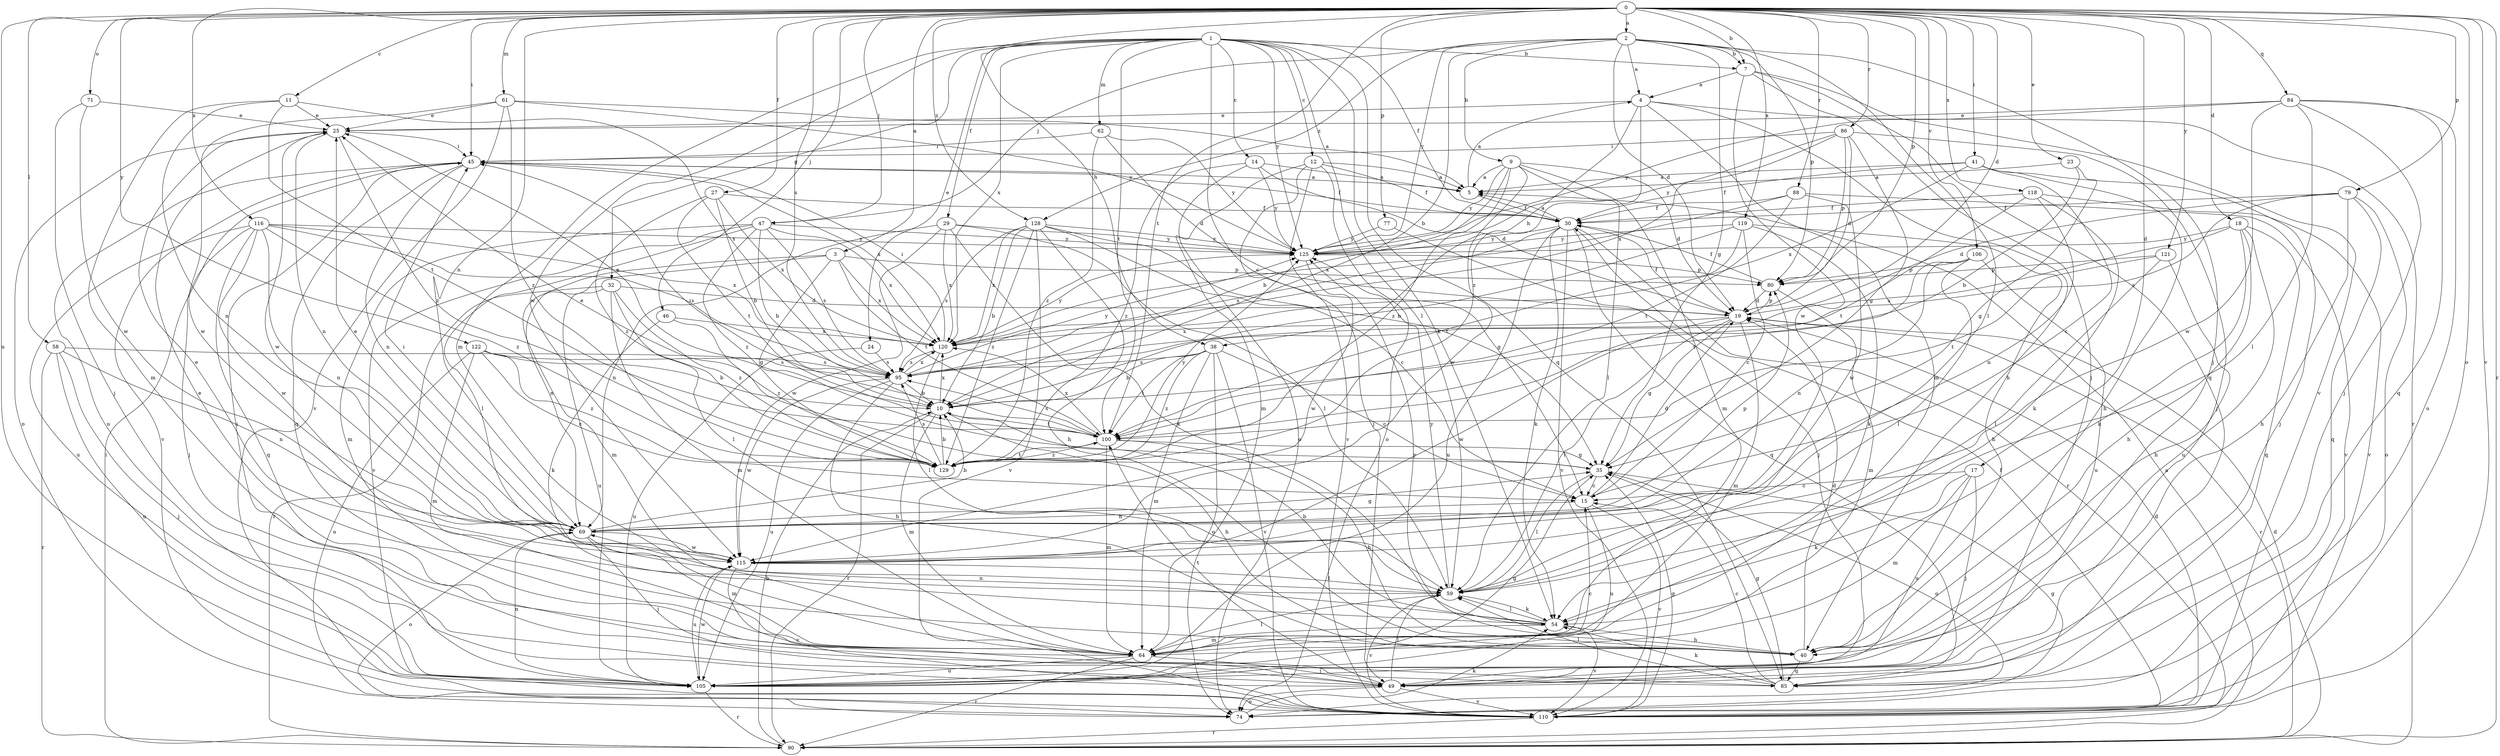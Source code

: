 strict digraph  {
0;
1;
2;
3;
4;
5;
7;
9;
10;
11;
12;
14;
15;
17;
18;
19;
23;
24;
25;
27;
29;
30;
32;
35;
38;
40;
41;
45;
46;
47;
49;
54;
58;
59;
61;
62;
64;
69;
71;
74;
77;
79;
80;
84;
85;
86;
88;
90;
95;
100;
105;
106;
110;
115;
116;
118;
119;
120;
121;
122;
125;
128;
129;
0 -> 2  [label=a];
0 -> 3  [label=a];
0 -> 7  [label=b];
0 -> 11  [label=c];
0 -> 17  [label=d];
0 -> 18  [label=d];
0 -> 19  [label=d];
0 -> 23  [label=e];
0 -> 27  [label=f];
0 -> 38  [label=h];
0 -> 41  [label=i];
0 -> 45  [label=i];
0 -> 46  [label=j];
0 -> 47  [label=j];
0 -> 58  [label=l];
0 -> 61  [label=m];
0 -> 69  [label=n];
0 -> 71  [label=o];
0 -> 74  [label=o];
0 -> 77  [label=p];
0 -> 79  [label=p];
0 -> 80  [label=p];
0 -> 84  [label=q];
0 -> 86  [label=r];
0 -> 88  [label=r];
0 -> 90  [label=r];
0 -> 95  [label=s];
0 -> 100  [label=t];
0 -> 105  [label=u];
0 -> 106  [label=v];
0 -> 110  [label=v];
0 -> 116  [label=x];
0 -> 118  [label=x];
0 -> 119  [label=x];
0 -> 121  [label=y];
0 -> 122  [label=y];
0 -> 128  [label=z];
1 -> 7  [label=b];
1 -> 12  [label=c];
1 -> 14  [label=c];
1 -> 15  [label=c];
1 -> 24  [label=e];
1 -> 29  [label=f];
1 -> 30  [label=f];
1 -> 32  [label=g];
1 -> 54  [label=k];
1 -> 59  [label=l];
1 -> 62  [label=m];
1 -> 64  [label=m];
1 -> 85  [label=q];
1 -> 100  [label=t];
1 -> 115  [label=w];
1 -> 120  [label=x];
1 -> 125  [label=y];
2 -> 4  [label=a];
2 -> 7  [label=b];
2 -> 9  [label=b];
2 -> 10  [label=b];
2 -> 19  [label=d];
2 -> 35  [label=g];
2 -> 47  [label=j];
2 -> 49  [label=j];
2 -> 59  [label=l];
2 -> 80  [label=p];
2 -> 125  [label=y];
2 -> 128  [label=z];
3 -> 35  [label=g];
3 -> 64  [label=m];
3 -> 69  [label=n];
3 -> 80  [label=p];
3 -> 100  [label=t];
3 -> 120  [label=x];
4 -> 25  [label=e];
4 -> 38  [label=h];
4 -> 40  [label=h];
4 -> 64  [label=m];
4 -> 90  [label=r];
4 -> 129  [label=z];
5 -> 4  [label=a];
5 -> 30  [label=f];
7 -> 4  [label=a];
7 -> 49  [label=j];
7 -> 85  [label=q];
7 -> 110  [label=v];
7 -> 115  [label=w];
9 -> 5  [label=a];
9 -> 10  [label=b];
9 -> 19  [label=d];
9 -> 59  [label=l];
9 -> 64  [label=m];
9 -> 115  [label=w];
9 -> 125  [label=y];
9 -> 129  [label=z];
10 -> 25  [label=e];
10 -> 40  [label=h];
10 -> 64  [label=m];
10 -> 90  [label=r];
10 -> 100  [label=t];
10 -> 120  [label=x];
11 -> 25  [label=e];
11 -> 64  [label=m];
11 -> 69  [label=n];
11 -> 95  [label=s];
11 -> 100  [label=t];
12 -> 5  [label=a];
12 -> 30  [label=f];
12 -> 49  [label=j];
12 -> 64  [label=m];
12 -> 74  [label=o];
12 -> 110  [label=v];
14 -> 5  [label=a];
14 -> 19  [label=d];
14 -> 74  [label=o];
14 -> 125  [label=y];
14 -> 129  [label=z];
15 -> 19  [label=d];
15 -> 69  [label=n];
15 -> 105  [label=u];
15 -> 110  [label=v];
17 -> 15  [label=c];
17 -> 49  [label=j];
17 -> 54  [label=k];
17 -> 64  [label=m];
17 -> 105  [label=u];
18 -> 40  [label=h];
18 -> 54  [label=k];
18 -> 85  [label=q];
18 -> 95  [label=s];
18 -> 105  [label=u];
18 -> 125  [label=y];
19 -> 30  [label=f];
19 -> 35  [label=g];
19 -> 59  [label=l];
19 -> 64  [label=m];
19 -> 80  [label=p];
19 -> 90  [label=r];
19 -> 115  [label=w];
19 -> 120  [label=x];
23 -> 5  [label=a];
23 -> 10  [label=b];
23 -> 35  [label=g];
24 -> 95  [label=s];
24 -> 105  [label=u];
25 -> 45  [label=i];
25 -> 69  [label=n];
25 -> 74  [label=o];
25 -> 115  [label=w];
25 -> 129  [label=z];
27 -> 10  [label=b];
27 -> 30  [label=f];
27 -> 100  [label=t];
27 -> 120  [label=x];
27 -> 129  [label=z];
29 -> 54  [label=k];
29 -> 59  [label=l];
29 -> 69  [label=n];
29 -> 115  [label=w];
29 -> 120  [label=x];
29 -> 125  [label=y];
30 -> 5  [label=a];
30 -> 54  [label=k];
30 -> 85  [label=q];
30 -> 90  [label=r];
30 -> 95  [label=s];
30 -> 105  [label=u];
30 -> 110  [label=v];
30 -> 125  [label=y];
32 -> 19  [label=d];
32 -> 59  [label=l];
32 -> 64  [label=m];
32 -> 90  [label=r];
32 -> 105  [label=u];
32 -> 129  [label=z];
35 -> 15  [label=c];
35 -> 25  [label=e];
35 -> 59  [label=l];
35 -> 74  [label=o];
38 -> 10  [label=b];
38 -> 15  [label=c];
38 -> 64  [label=m];
38 -> 74  [label=o];
38 -> 95  [label=s];
38 -> 100  [label=t];
38 -> 110  [label=v];
38 -> 129  [label=z];
40 -> 19  [label=d];
40 -> 25  [label=e];
40 -> 85  [label=q];
40 -> 125  [label=y];
41 -> 5  [label=a];
41 -> 15  [label=c];
41 -> 30  [label=f];
41 -> 40  [label=h];
41 -> 49  [label=j];
41 -> 120  [label=x];
45 -> 5  [label=a];
45 -> 30  [label=f];
45 -> 69  [label=n];
45 -> 85  [label=q];
45 -> 105  [label=u];
45 -> 110  [label=v];
45 -> 120  [label=x];
46 -> 54  [label=k];
46 -> 120  [label=x];
46 -> 129  [label=z];
47 -> 10  [label=b];
47 -> 59  [label=l];
47 -> 64  [label=m];
47 -> 95  [label=s];
47 -> 110  [label=v];
47 -> 120  [label=x];
47 -> 125  [label=y];
47 -> 129  [label=z];
49 -> 59  [label=l];
49 -> 74  [label=o];
49 -> 100  [label=t];
49 -> 110  [label=v];
54 -> 10  [label=b];
54 -> 40  [label=h];
54 -> 59  [label=l];
54 -> 64  [label=m];
54 -> 69  [label=n];
54 -> 110  [label=v];
58 -> 49  [label=j];
58 -> 69  [label=n];
58 -> 90  [label=r];
58 -> 95  [label=s];
58 -> 105  [label=u];
59 -> 25  [label=e];
59 -> 54  [label=k];
59 -> 110  [label=v];
59 -> 125  [label=y];
61 -> 5  [label=a];
61 -> 25  [label=e];
61 -> 110  [label=v];
61 -> 115  [label=w];
61 -> 125  [label=y];
61 -> 129  [label=z];
62 -> 19  [label=d];
62 -> 45  [label=i];
62 -> 125  [label=y];
62 -> 129  [label=z];
64 -> 49  [label=j];
64 -> 59  [label=l];
64 -> 90  [label=r];
64 -> 105  [label=u];
69 -> 10  [label=b];
69 -> 25  [label=e];
69 -> 35  [label=g];
69 -> 45  [label=i];
69 -> 49  [label=j];
69 -> 64  [label=m];
69 -> 74  [label=o];
69 -> 80  [label=p];
69 -> 115  [label=w];
71 -> 25  [label=e];
71 -> 49  [label=j];
71 -> 115  [label=w];
74 -> 35  [label=g];
74 -> 54  [label=k];
77 -> 49  [label=j];
77 -> 125  [label=y];
79 -> 19  [label=d];
79 -> 30  [label=f];
79 -> 40  [label=h];
79 -> 74  [label=o];
79 -> 85  [label=q];
79 -> 95  [label=s];
80 -> 19  [label=d];
80 -> 30  [label=f];
80 -> 64  [label=m];
84 -> 25  [label=e];
84 -> 49  [label=j];
84 -> 59  [label=l];
84 -> 74  [label=o];
84 -> 85  [label=q];
84 -> 115  [label=w];
84 -> 125  [label=y];
85 -> 15  [label=c];
85 -> 35  [label=g];
85 -> 54  [label=k];
85 -> 59  [label=l];
86 -> 19  [label=d];
86 -> 35  [label=g];
86 -> 45  [label=i];
86 -> 49  [label=j];
86 -> 80  [label=p];
86 -> 120  [label=x];
86 -> 125  [label=y];
88 -> 30  [label=f];
88 -> 100  [label=t];
88 -> 110  [label=v];
88 -> 115  [label=w];
88 -> 120  [label=x];
90 -> 5  [label=a];
90 -> 10  [label=b];
90 -> 19  [label=d];
90 -> 45  [label=i];
95 -> 10  [label=b];
95 -> 40  [label=h];
95 -> 105  [label=u];
95 -> 115  [label=w];
95 -> 120  [label=x];
95 -> 125  [label=y];
100 -> 35  [label=g];
100 -> 40  [label=h];
100 -> 45  [label=i];
100 -> 64  [label=m];
100 -> 95  [label=s];
100 -> 120  [label=x];
100 -> 129  [label=z];
105 -> 15  [label=c];
105 -> 35  [label=g];
105 -> 45  [label=i];
105 -> 69  [label=n];
105 -> 90  [label=r];
105 -> 115  [label=w];
106 -> 59  [label=l];
106 -> 69  [label=n];
106 -> 80  [label=p];
106 -> 100  [label=t];
106 -> 105  [label=u];
110 -> 19  [label=d];
110 -> 30  [label=f];
110 -> 35  [label=g];
110 -> 90  [label=r];
115 -> 59  [label=l];
115 -> 105  [label=u];
115 -> 110  [label=v];
116 -> 49  [label=j];
116 -> 69  [label=n];
116 -> 85  [label=q];
116 -> 95  [label=s];
116 -> 105  [label=u];
116 -> 115  [label=w];
116 -> 120  [label=x];
116 -> 125  [label=y];
116 -> 129  [label=z];
118 -> 30  [label=f];
118 -> 54  [label=k];
118 -> 69  [label=n];
118 -> 100  [label=t];
118 -> 110  [label=v];
119 -> 10  [label=b];
119 -> 15  [label=c];
119 -> 40  [label=h];
119 -> 54  [label=k];
119 -> 100  [label=t];
119 -> 125  [label=y];
120 -> 45  [label=i];
120 -> 59  [label=l];
120 -> 95  [label=s];
120 -> 125  [label=y];
121 -> 40  [label=h];
121 -> 59  [label=l];
121 -> 80  [label=p];
121 -> 100  [label=t];
122 -> 10  [label=b];
122 -> 15  [label=c];
122 -> 64  [label=m];
122 -> 74  [label=o];
122 -> 95  [label=s];
122 -> 129  [label=z];
125 -> 80  [label=p];
125 -> 115  [label=w];
128 -> 10  [label=b];
128 -> 15  [label=c];
128 -> 35  [label=g];
128 -> 40  [label=h];
128 -> 95  [label=s];
128 -> 110  [label=v];
128 -> 120  [label=x];
128 -> 125  [label=y];
128 -> 129  [label=z];
129 -> 10  [label=b];
129 -> 95  [label=s];
129 -> 100  [label=t];
129 -> 125  [label=y];
}
